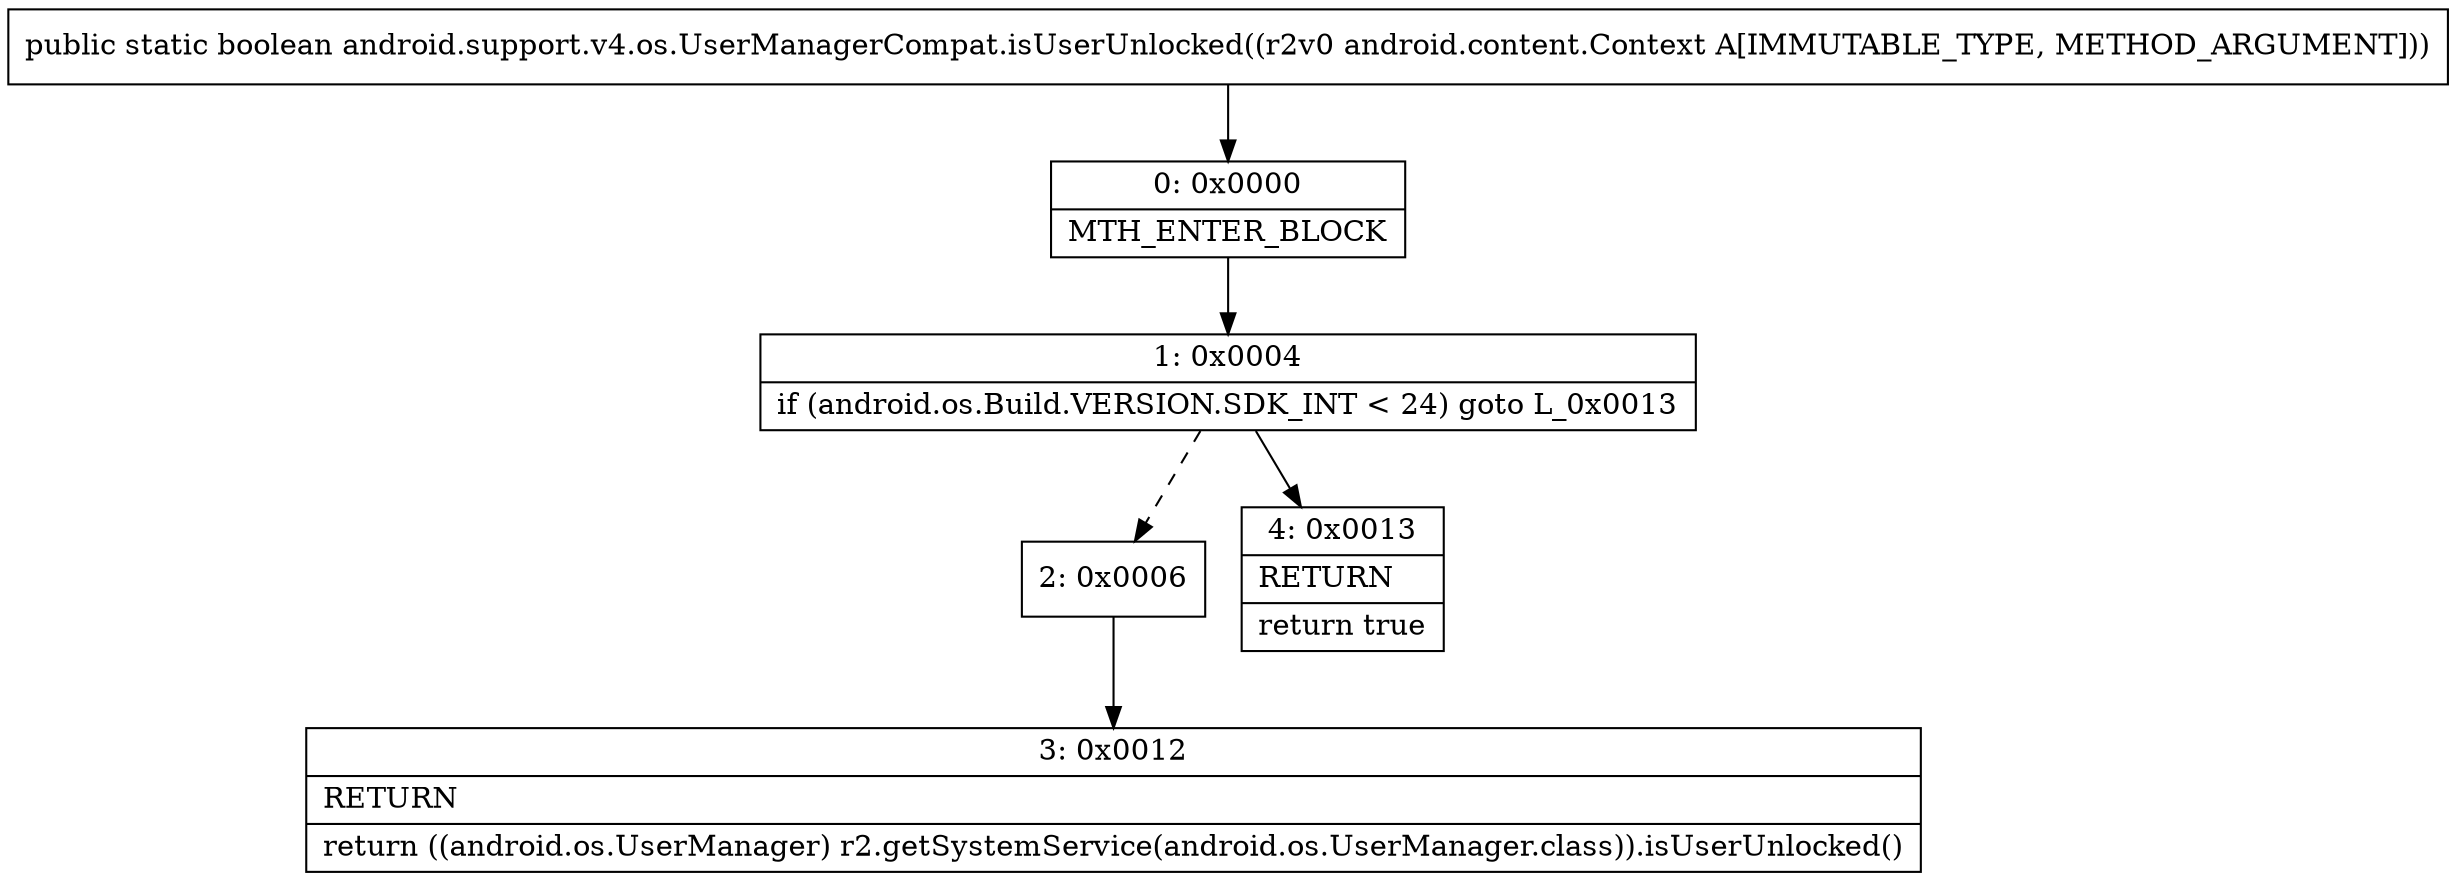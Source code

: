 digraph "CFG forandroid.support.v4.os.UserManagerCompat.isUserUnlocked(Landroid\/content\/Context;)Z" {
Node_0 [shape=record,label="{0\:\ 0x0000|MTH_ENTER_BLOCK\l}"];
Node_1 [shape=record,label="{1\:\ 0x0004|if (android.os.Build.VERSION.SDK_INT \< 24) goto L_0x0013\l}"];
Node_2 [shape=record,label="{2\:\ 0x0006}"];
Node_3 [shape=record,label="{3\:\ 0x0012|RETURN\l|return ((android.os.UserManager) r2.getSystemService(android.os.UserManager.class)).isUserUnlocked()\l}"];
Node_4 [shape=record,label="{4\:\ 0x0013|RETURN\l|return true\l}"];
MethodNode[shape=record,label="{public static boolean android.support.v4.os.UserManagerCompat.isUserUnlocked((r2v0 android.content.Context A[IMMUTABLE_TYPE, METHOD_ARGUMENT])) }"];
MethodNode -> Node_0;
Node_0 -> Node_1;
Node_1 -> Node_2[style=dashed];
Node_1 -> Node_4;
Node_2 -> Node_3;
}


